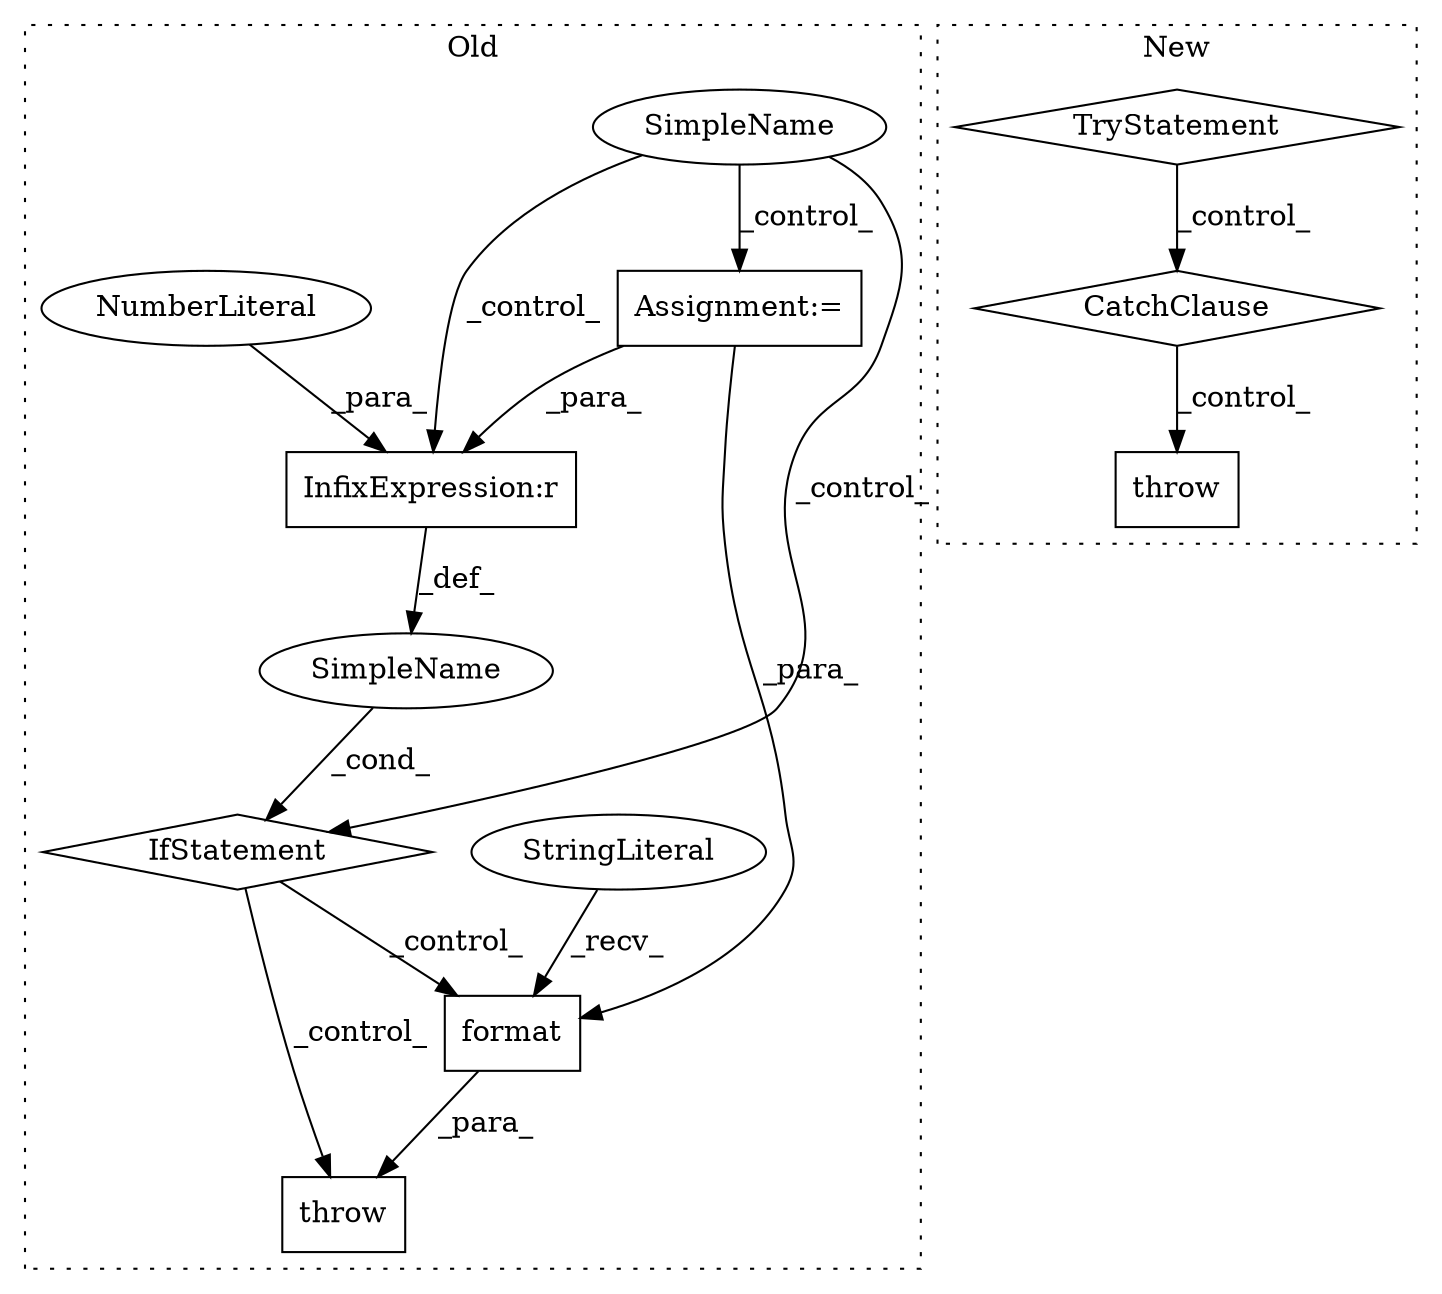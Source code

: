 digraph G {
subgraph cluster0 {
1 [label="format" a="32" s="12018,12113" l="7,1" shape="box"];
3 [label="StringLiteral" a="45" s="11743" l="274" shape="ellipse"];
5 [label="IfStatement" a="25" s="11668,11683" l="4,2" shape="diamond"];
6 [label="SimpleName" a="42" s="" l="" shape="ellipse"];
7 [label="throw" a="53" s="11697" l="6" shape="box"];
9 [label="SimpleName" a="42" s="" l="" shape="ellipse"];
10 [label="InfixExpression:r" a="27" s="11678" l="4" shape="box"];
11 [label="NumberLiteral" a="34" s="11682" l="1" shape="ellipse"];
12 [label="Assignment:=" a="7" s="11551" l="1" shape="box"];
label = "Old";
style="dotted";
}
subgraph cluster1 {
2 [label="TryStatement" a="54" s="11352" l="4" shape="diamond"];
4 [label="CatchClause" a="12" s="11516,11559" l="13,2" shape="diamond"];
8 [label="throw" a="53" s="11571" l="6" shape="box"];
label = "New";
style="dotted";
}
1 -> 7 [label="_para_"];
2 -> 4 [label="_control_"];
3 -> 1 [label="_recv_"];
4 -> 8 [label="_control_"];
5 -> 7 [label="_control_"];
5 -> 1 [label="_control_"];
6 -> 5 [label="_cond_"];
9 -> 10 [label="_control_"];
9 -> 5 [label="_control_"];
9 -> 12 [label="_control_"];
10 -> 6 [label="_def_"];
11 -> 10 [label="_para_"];
12 -> 10 [label="_para_"];
12 -> 1 [label="_para_"];
}
